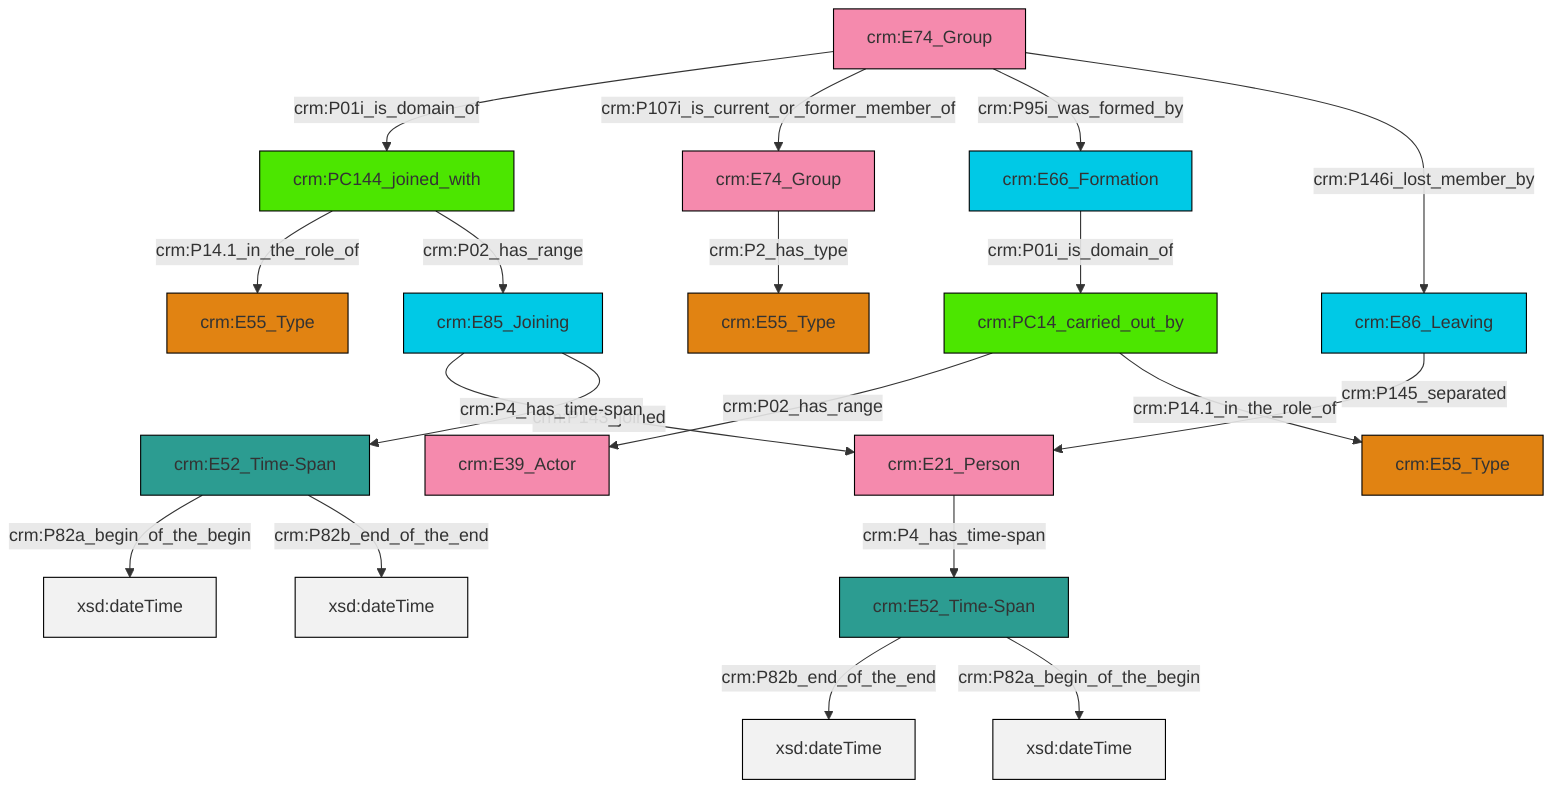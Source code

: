 graph TD
classDef Literal fill:#f2f2f2,stroke:#000000;
classDef CRM_Entity fill:#FFFFFF,stroke:#000000;
classDef Temporal_Entity fill:#00C9E6, stroke:#000000;
classDef Type fill:#E18312, stroke:#000000;
classDef Time-Span fill:#2C9C91, stroke:#000000;
classDef Appellation fill:#FFEB7F, stroke:#000000;
classDef Place fill:#008836, stroke:#000000;
classDef Persistent_Item fill:#B266B2, stroke:#000000;
classDef Conceptual_Object fill:#FFD700, stroke:#000000;
classDef Physical_Thing fill:#D2B48C, stroke:#000000;
classDef Actor fill:#f58aad, stroke:#000000;
classDef PC_Classes fill:#4ce600, stroke:#000000;
classDef Multi fill:#cccccc,stroke:#000000;

2["crm:E52_Time-Span"]:::Time-Span -->|crm:P82b_end_of_the_end| 3[xsd:dateTime]:::Literal
4["crm:PC14_carried_out_by"]:::PC_Classes -->|crm:P02_has_range| 5["crm:E39_Actor"]:::Actor
6["crm:E52_Time-Span"]:::Time-Span -->|crm:P82a_begin_of_the_begin| 7[xsd:dateTime]:::Literal
8["crm:E21_Person"]:::Actor -->|crm:P4_has_time-span| 2["crm:E52_Time-Span"]:::Time-Span
10["crm:E85_Joining"]:::Temporal_Entity -->|crm:P143_joined| 8["crm:E21_Person"]:::Actor
12["crm:E74_Group"]:::Actor -->|crm:P01i_is_domain_of| 13["crm:PC144_joined_with"]:::PC_Classes
14["crm:E74_Group"]:::Actor -->|crm:P2_has_type| 15["crm:E55_Type"]:::Type
6["crm:E52_Time-Span"]:::Time-Span -->|crm:P82b_end_of_the_end| 18[xsd:dateTime]:::Literal
2["crm:E52_Time-Span"]:::Time-Span -->|crm:P82a_begin_of_the_begin| 21[xsd:dateTime]:::Literal
12["crm:E74_Group"]:::Actor -->|crm:P107i_is_current_or_former_member_of| 14["crm:E74_Group"]:::Actor
12["crm:E74_Group"]:::Actor -->|crm:P95i_was_formed_by| 25["crm:E66_Formation"]:::Temporal_Entity
13["crm:PC144_joined_with"]:::PC_Classes -->|crm:P14.1_in_the_role_of| 0["crm:E55_Type"]:::Type
16["crm:E86_Leaving"]:::Temporal_Entity -->|crm:P145_separated| 8["crm:E21_Person"]:::Actor
25["crm:E66_Formation"]:::Temporal_Entity -->|crm:P01i_is_domain_of| 4["crm:PC14_carried_out_by"]:::PC_Classes
12["crm:E74_Group"]:::Actor -->|crm:P146i_lost_member_by| 16["crm:E86_Leaving"]:::Temporal_Entity
10["crm:E85_Joining"]:::Temporal_Entity -->|crm:P4_has_time-span| 6["crm:E52_Time-Span"]:::Time-Span
13["crm:PC144_joined_with"]:::PC_Classes -->|crm:P02_has_range| 10["crm:E85_Joining"]:::Temporal_Entity
4["crm:PC14_carried_out_by"]:::PC_Classes -->|crm:P14.1_in_the_role_of| 19["crm:E55_Type"]:::Type